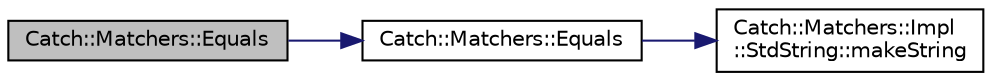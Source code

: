 digraph "Catch::Matchers::Equals"
{
  edge [fontname="Helvetica",fontsize="10",labelfontname="Helvetica",labelfontsize="10"];
  node [fontname="Helvetica",fontsize="10",shape=record];
  rankdir="LR";
  Node1 [label="Catch::Matchers::Equals",height=0.2,width=0.4,color="black", fillcolor="grey75", style="filled" fontcolor="black"];
  Node1 -> Node2 [color="midnightblue",fontsize="10",style="solid",fontname="Helvetica"];
  Node2 [label="Catch::Matchers::Equals",height=0.2,width=0.4,color="black", fillcolor="white", style="filled",URL="$namespace_catch_1_1_matchers.html#aea3565202c7f6e73cc6c647dd813306e"];
  Node2 -> Node3 [color="midnightblue",fontsize="10",style="solid",fontname="Helvetica"];
  Node3 [label="Catch::Matchers::Impl\l::StdString::makeString",height=0.2,width=0.4,color="black", fillcolor="white", style="filled",URL="$namespace_catch_1_1_matchers_1_1_impl_1_1_std_string.html#a42a104fb88baf158ed3b7d0d422afdaa"];
}

